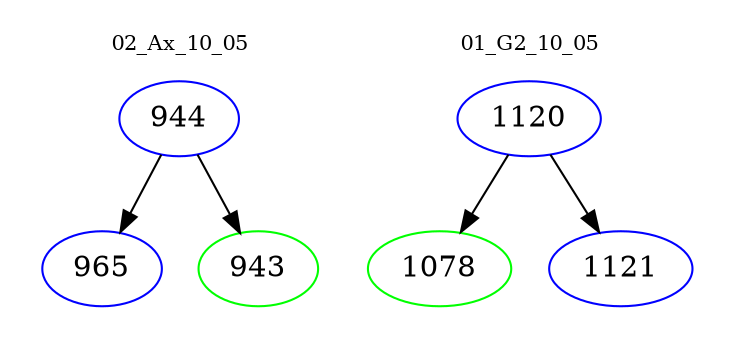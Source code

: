 digraph{
subgraph cluster_0 {
color = white
label = "02_Ax_10_05";
fontsize=10;
T0_944 [label="944", color="blue"]
T0_944 -> T0_965 [color="black"]
T0_965 [label="965", color="blue"]
T0_944 -> T0_943 [color="black"]
T0_943 [label="943", color="green"]
}
subgraph cluster_1 {
color = white
label = "01_G2_10_05";
fontsize=10;
T1_1120 [label="1120", color="blue"]
T1_1120 -> T1_1078 [color="black"]
T1_1078 [label="1078", color="green"]
T1_1120 -> T1_1121 [color="black"]
T1_1121 [label="1121", color="blue"]
}
}
